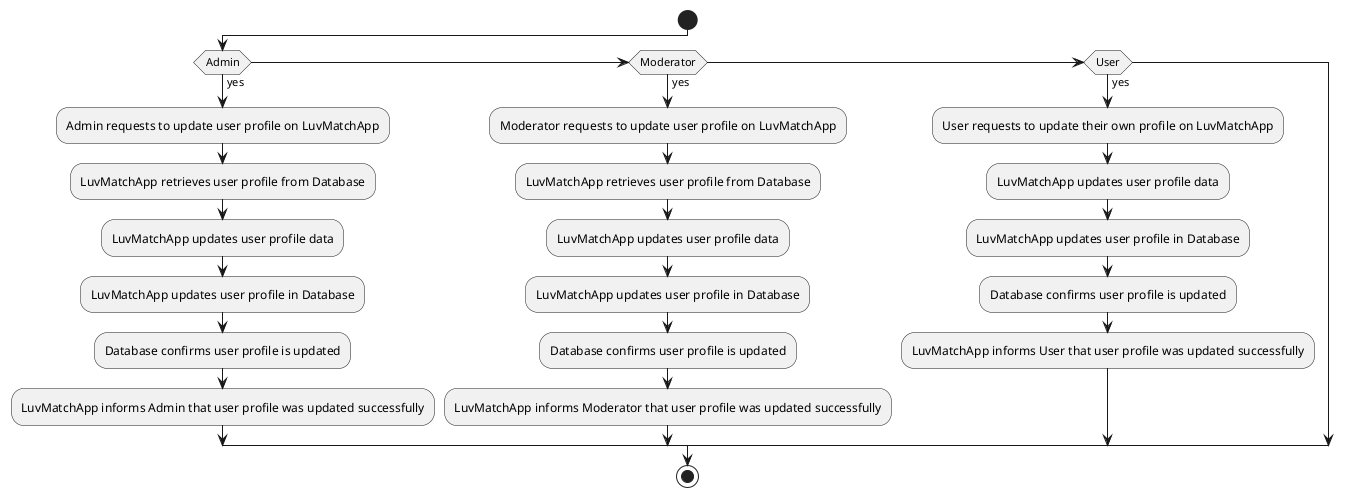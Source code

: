@startuml

start

if (Admin) then (yes)
   :Admin requests to update user profile on LuvMatchApp;
   :LuvMatchApp retrieves user profile from Database;
   :LuvMatchApp updates user profile data;
   :LuvMatchApp updates user profile in Database;
   :Database confirms user profile is updated;
   :LuvMatchApp informs Admin that user profile was updated successfully;
else if (Moderator) then (yes)
   :Moderator requests to update user profile on LuvMatchApp;
   :LuvMatchApp retrieves user profile from Database;
   :LuvMatchApp updates user profile data;
   :LuvMatchApp updates user profile in Database;
   :Database confirms user profile is updated;
   :LuvMatchApp informs Moderator that user profile was updated successfully;
else if (User) then (yes)
   :User requests to update their own profile on LuvMatchApp;
   :LuvMatchApp updates user profile data;
   :LuvMatchApp updates user profile in Database;
   :Database confirms user profile is updated;
   :LuvMatchApp informs User that user profile was updated successfully;
endif

stop

@enduml
